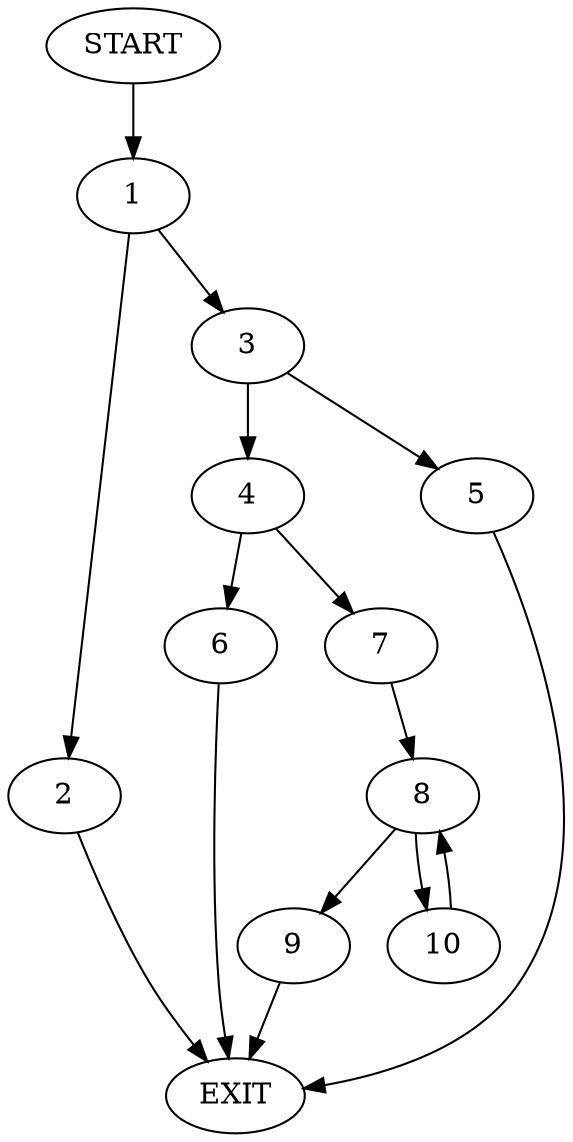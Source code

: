 digraph {
0 [label="START"]
11 [label="EXIT"]
0 -> 1
1 -> 2
1 -> 3
2 -> 11
3 -> 4
3 -> 5
5 -> 11
4 -> 6
4 -> 7
7 -> 8
6 -> 11
8 -> 9
8 -> 10
10 -> 8
9 -> 11
}
